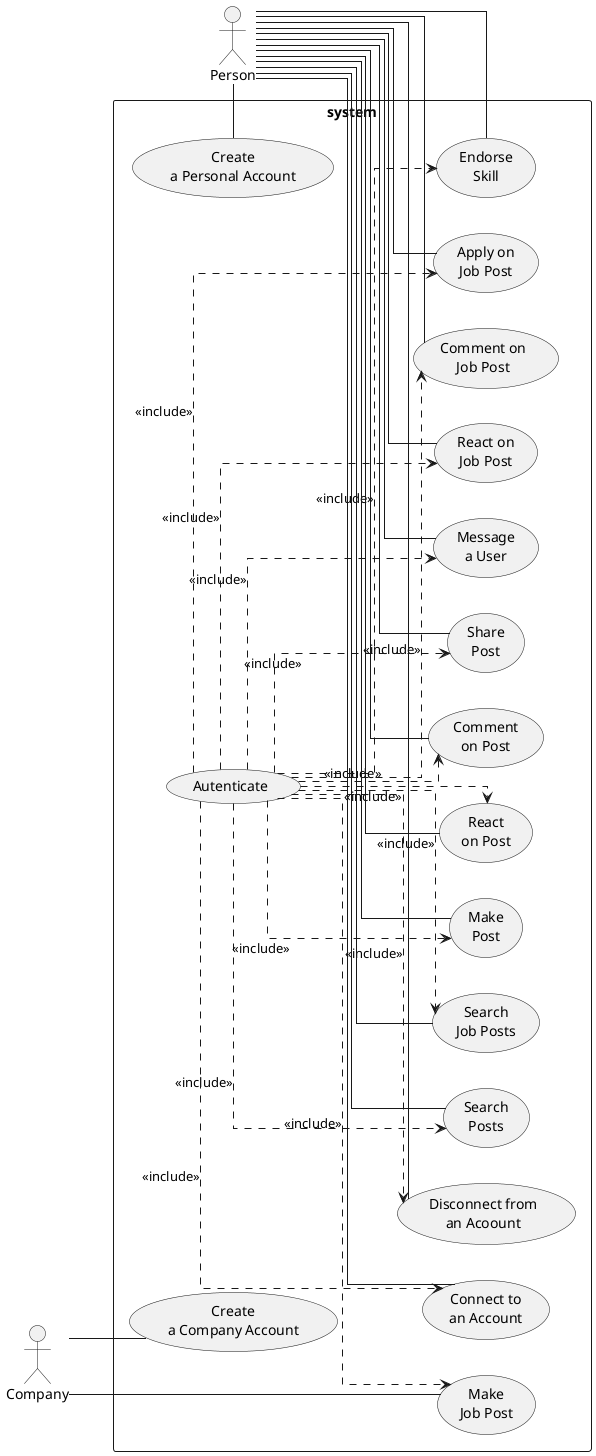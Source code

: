@startuml

left to right direction
skinparam linetype ortho

rectangle system {
    (Autenticate) as u0
    (Create\na Personal Account) as cpa
    (Create\na Company Account) as cca
    (Connect to\nan Account) as ca
    (Disconnect from\nan Acoount) as da
    (Search\nPosts) as sp
    (Search\nJob Posts) as sjp
    (Make\nPost) as mp
    (React\non Post) as rp
    (Comment\non Post) as cp
    (Share\nPost) as sh_p
    (Message\na User) as mu
    (Make\nJob Post) as mjp
    (React on\nJob Post) as rjp
    (Comment on\nJob Post) as cjp
    (Apply on\nJob Post) as ajp
    (Endorse\nSkill) as es

    u0 ..> sp: <<include>>
    u0 ..> mp: <<include>>
    u0 ..> rp: <<include>>
    u0 ..> cp: <<include>>
    u0 ..> ca: <<include>>
    u0 ..> da: <<include>>
    u0 ..> mu: <<include>>
    u0 ..> es: <<include>>
    u0 ..> ajp: <<include>>
    u0 ..> sjp: <<include>>
    u0 ..> mjp: <<include>>
    u0 ..> rjp: <<include>>
    u0 ..> cjp: <<include>>
    u0 ..> sh_p: <<include>>
}

:Person: -- es
:Person: -- ajp
:Person: -- cjp
:Person: -- rjp
:Person: -- mu
:Person: -- sh_p
:Person: -- cp
:Person: -- rp
:Person: -- mp
:Person: -- sjp
:Person: -- sp
:Person: -- da
:Person: -- ca
:Person: -- cpa
:Company: -- cca
:Company: -- mjp

@enduml
